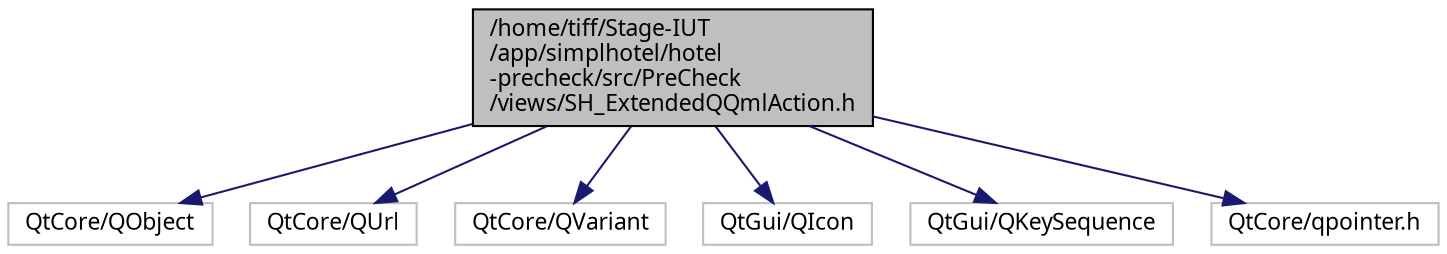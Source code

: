digraph "/home/tiff/Stage-IUT/app/simplhotel/hotel-precheck/src/PreCheck/views/SH_ExtendedQQmlAction.h"
{
 // INTERACTIVE_SVG=YES
  bgcolor="transparent";
  edge [fontname="Verdana",fontsize="11",labelfontname="Verdana",labelfontsize="11"];
  node [fontname="Verdana",fontsize="11",shape=record];
  Node1 [label="/home/tiff/Stage-IUT\l/app/simplhotel/hotel\l-precheck/src/PreCheck\l/views/SH_ExtendedQQmlAction.h",height=0.2,width=0.4,color="black", fillcolor="grey75", style="filled" fontcolor="black"];
  Node1 -> Node2 [color="midnightblue",fontsize="11",style="solid",fontname="Verdana"];
  Node2 [label="QtCore/QObject",height=0.2,width=0.4,color="grey75"];
  Node1 -> Node3 [color="midnightblue",fontsize="11",style="solid",fontname="Verdana"];
  Node3 [label="QtCore/QUrl",height=0.2,width=0.4,color="grey75"];
  Node1 -> Node4 [color="midnightblue",fontsize="11",style="solid",fontname="Verdana"];
  Node4 [label="QtCore/QVariant",height=0.2,width=0.4,color="grey75"];
  Node1 -> Node5 [color="midnightblue",fontsize="11",style="solid",fontname="Verdana"];
  Node5 [label="QtGui/QIcon",height=0.2,width=0.4,color="grey75"];
  Node1 -> Node6 [color="midnightblue",fontsize="11",style="solid",fontname="Verdana"];
  Node6 [label="QtGui/QKeySequence",height=0.2,width=0.4,color="grey75"];
  Node1 -> Node7 [color="midnightblue",fontsize="11",style="solid",fontname="Verdana"];
  Node7 [label="QtCore/qpointer.h",height=0.2,width=0.4,color="grey75"];
}
